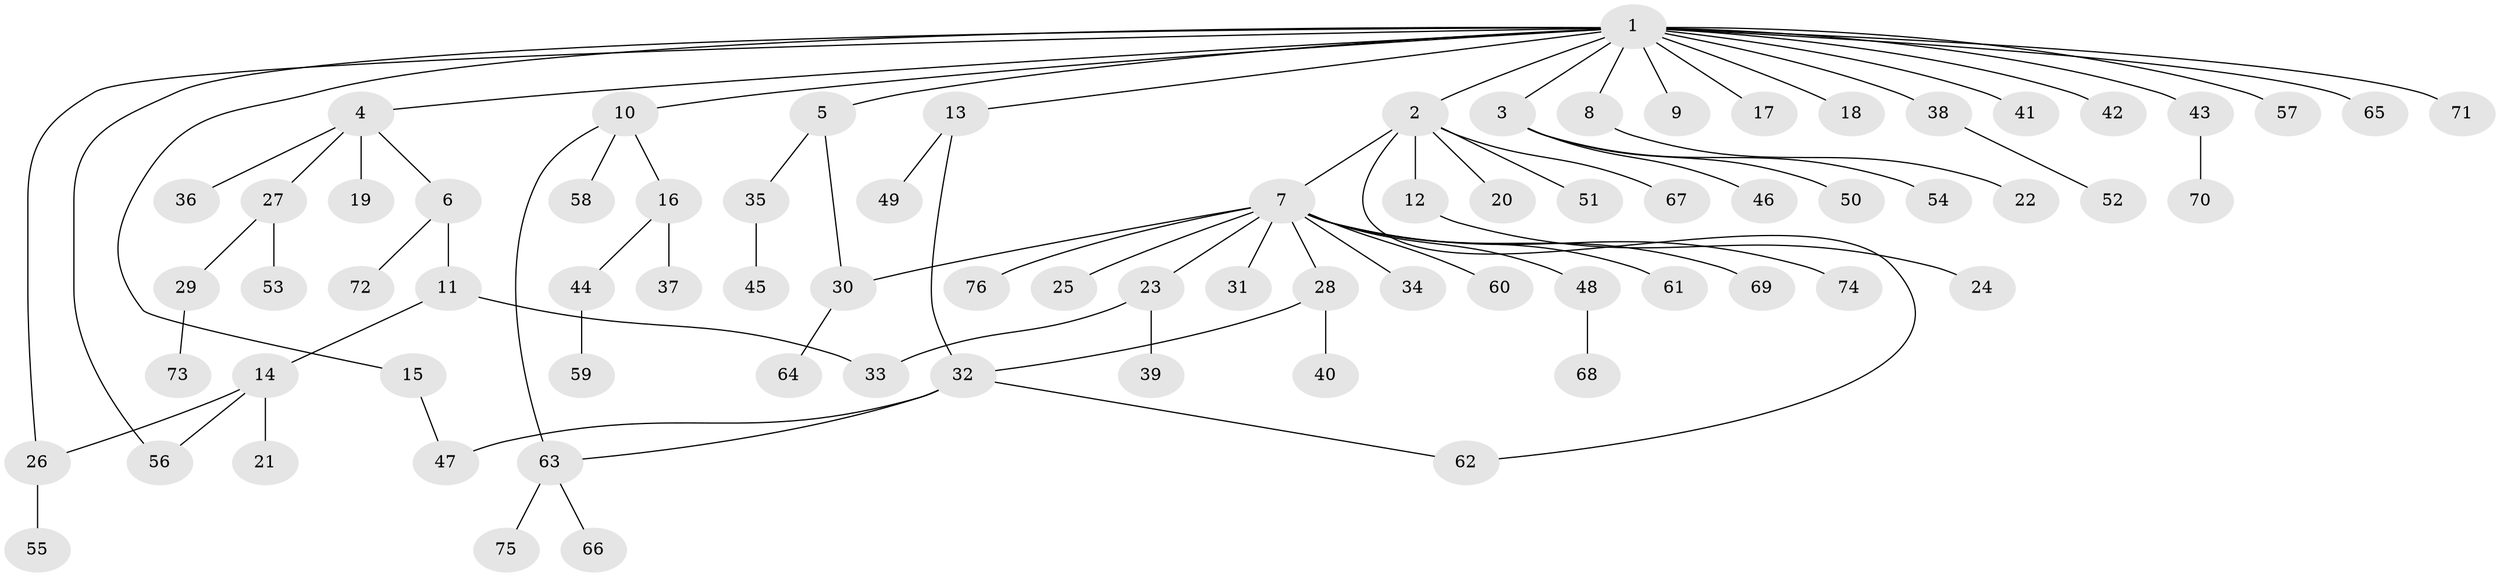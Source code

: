 // coarse degree distribution, {19: 0.0196078431372549, 6: 0.0196078431372549, 3: 0.09803921568627451, 4: 0.0196078431372549, 2: 0.19607843137254902, 12: 0.0196078431372549, 1: 0.5882352941176471, 5: 0.0392156862745098}
// Generated by graph-tools (version 1.1) at 2025/52/02/27/25 19:52:00]
// undirected, 76 vertices, 83 edges
graph export_dot {
graph [start="1"]
  node [color=gray90,style=filled];
  1;
  2;
  3;
  4;
  5;
  6;
  7;
  8;
  9;
  10;
  11;
  12;
  13;
  14;
  15;
  16;
  17;
  18;
  19;
  20;
  21;
  22;
  23;
  24;
  25;
  26;
  27;
  28;
  29;
  30;
  31;
  32;
  33;
  34;
  35;
  36;
  37;
  38;
  39;
  40;
  41;
  42;
  43;
  44;
  45;
  46;
  47;
  48;
  49;
  50;
  51;
  52;
  53;
  54;
  55;
  56;
  57;
  58;
  59;
  60;
  61;
  62;
  63;
  64;
  65;
  66;
  67;
  68;
  69;
  70;
  71;
  72;
  73;
  74;
  75;
  76;
  1 -- 2;
  1 -- 3;
  1 -- 4;
  1 -- 5;
  1 -- 8;
  1 -- 9;
  1 -- 10;
  1 -- 13;
  1 -- 15;
  1 -- 17;
  1 -- 18;
  1 -- 26;
  1 -- 38;
  1 -- 41;
  1 -- 42;
  1 -- 43;
  1 -- 56;
  1 -- 57;
  1 -- 65;
  1 -- 71;
  2 -- 7;
  2 -- 12;
  2 -- 20;
  2 -- 51;
  2 -- 62;
  2 -- 67;
  3 -- 46;
  3 -- 50;
  3 -- 54;
  4 -- 6;
  4 -- 19;
  4 -- 27;
  4 -- 36;
  5 -- 30;
  5 -- 35;
  6 -- 11;
  6 -- 72;
  7 -- 23;
  7 -- 25;
  7 -- 28;
  7 -- 30;
  7 -- 31;
  7 -- 34;
  7 -- 48;
  7 -- 60;
  7 -- 61;
  7 -- 69;
  7 -- 74;
  7 -- 76;
  8 -- 22;
  10 -- 16;
  10 -- 58;
  10 -- 63;
  11 -- 14;
  11 -- 33;
  12 -- 24;
  13 -- 32;
  13 -- 49;
  14 -- 21;
  14 -- 26;
  14 -- 56;
  15 -- 47;
  16 -- 37;
  16 -- 44;
  23 -- 33;
  23 -- 39;
  26 -- 55;
  27 -- 29;
  27 -- 53;
  28 -- 32;
  28 -- 40;
  29 -- 73;
  30 -- 64;
  32 -- 47;
  32 -- 62;
  32 -- 63;
  35 -- 45;
  38 -- 52;
  43 -- 70;
  44 -- 59;
  48 -- 68;
  63 -- 66;
  63 -- 75;
}
